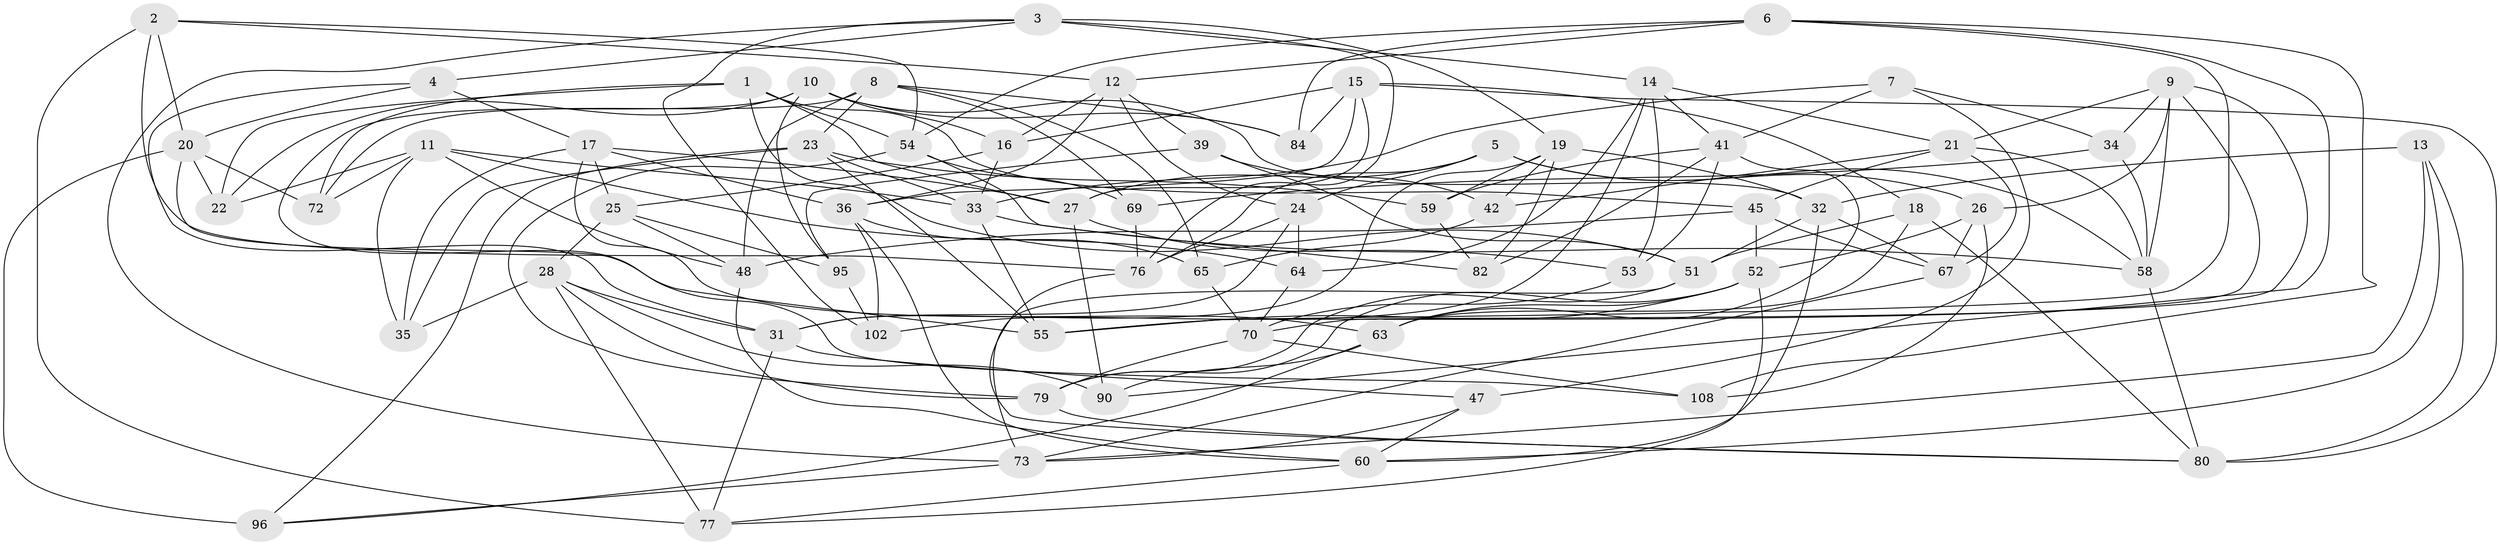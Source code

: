 // Generated by graph-tools (version 1.1) at 2025/52/02/27/25 19:52:32]
// undirected, 67 vertices, 173 edges
graph export_dot {
graph [start="1"]
  node [color=gray90,style=filled];
  1 [super="+44"];
  2 [super="+71"];
  3 [super="+49"];
  4;
  5 [super="+83"];
  6 [super="+105"];
  7;
  8 [super="+88"];
  9 [super="+109"];
  10 [super="+61"];
  11 [super="+46"];
  12 [super="+50"];
  13;
  14 [super="+98"];
  15 [super="+101"];
  16 [super="+107"];
  17 [super="+43"];
  18;
  19 [super="+75"];
  20 [super="+56"];
  21 [super="+29"];
  22;
  23 [super="+74"];
  24 [super="+40"];
  25 [super="+91"];
  26 [super="+30"];
  27 [super="+38"];
  28 [super="+86"];
  31 [super="+37"];
  32 [super="+111"];
  33 [super="+94"];
  34;
  35;
  36 [super="+99"];
  39;
  41 [super="+62"];
  42;
  45 [super="+104"];
  47;
  48 [super="+93"];
  51 [super="+68"];
  52 [super="+85"];
  53;
  54 [super="+57"];
  55 [super="+106"];
  58 [super="+97"];
  59;
  60 [super="+103"];
  63 [super="+66"];
  64;
  65;
  67 [super="+92"];
  69;
  70 [super="+89"];
  72;
  73 [super="+78"];
  76 [super="+100"];
  77 [super="+81"];
  79 [super="+110"];
  80 [super="+87"];
  82;
  84;
  90;
  95;
  96;
  102;
  108;
  1 -- 22;
  1 -- 54;
  1 -- 27;
  1 -- 72;
  1 -- 51;
  1 -- 45;
  2 -- 20;
  2 -- 12;
  2 -- 54;
  2 -- 76;
  2 -- 77 [weight=2];
  3 -- 4;
  3 -- 76;
  3 -- 19;
  3 -- 73;
  3 -- 102;
  3 -- 14;
  4 -- 31;
  4 -- 17;
  4 -- 20;
  5 -- 76;
  5 -- 27;
  5 -- 26;
  5 -- 24 [weight=2];
  5 -- 58;
  6 -- 84;
  6 -- 54;
  6 -- 108;
  6 -- 90;
  6 -- 12;
  6 -- 55;
  7 -- 34;
  7 -- 47;
  7 -- 41;
  7 -- 33;
  8 -- 84;
  8 -- 72;
  8 -- 48;
  8 -- 65;
  8 -- 69;
  8 -- 23;
  9 -- 34;
  9 -- 70;
  9 -- 26;
  9 -- 55;
  9 -- 58;
  9 -- 21;
  10 -- 32;
  10 -- 95;
  10 -- 16;
  10 -- 108;
  10 -- 22;
  10 -- 84;
  11 -- 33;
  11 -- 72;
  11 -- 64;
  11 -- 48;
  11 -- 35;
  11 -- 22;
  12 -- 39;
  12 -- 36;
  12 -- 24;
  12 -- 16;
  13 -- 80;
  13 -- 73;
  13 -- 60;
  13 -- 32;
  14 -- 41;
  14 -- 102;
  14 -- 64;
  14 -- 53;
  14 -- 21;
  15 -- 18;
  15 -- 84;
  15 -- 27;
  15 -- 80;
  15 -- 36;
  15 -- 16;
  16 -- 25 [weight=2];
  16 -- 33;
  17 -- 27;
  17 -- 25;
  17 -- 35;
  17 -- 36;
  17 -- 63;
  18 -- 51;
  18 -- 80;
  18 -- 63;
  19 -- 59;
  19 -- 82;
  19 -- 42;
  19 -- 31;
  19 -- 32;
  20 -- 22;
  20 -- 96;
  20 -- 72;
  20 -- 55;
  21 -- 45;
  21 -- 42;
  21 -- 58;
  21 -- 67;
  23 -- 35;
  23 -- 59;
  23 -- 96;
  23 -- 33;
  23 -- 55;
  24 -- 64;
  24 -- 76;
  24 -- 31;
  25 -- 48;
  25 -- 28;
  25 -- 95;
  26 -- 108;
  26 -- 67 [weight=2];
  26 -- 52;
  27 -- 53;
  27 -- 90;
  28 -- 79;
  28 -- 90;
  28 -- 35;
  28 -- 77;
  28 -- 31;
  31 -- 47;
  31 -- 77;
  32 -- 60;
  32 -- 67;
  32 -- 51;
  33 -- 55;
  33 -- 58;
  34 -- 69;
  34 -- 58;
  36 -- 102;
  36 -- 65;
  36 -- 60;
  39 -- 42;
  39 -- 95;
  39 -- 51;
  41 -- 59;
  41 -- 82;
  41 -- 53;
  41 -- 63;
  42 -- 65;
  45 -- 48 [weight=2];
  45 -- 67;
  45 -- 52;
  47 -- 60;
  47 -- 73;
  48 -- 60;
  51 -- 73;
  51 -- 79;
  52 -- 55;
  52 -- 77;
  52 -- 79;
  52 -- 63;
  53 -- 70;
  54 -- 69;
  54 -- 79;
  54 -- 82;
  58 -- 80;
  59 -- 82;
  60 -- 77;
  63 -- 96;
  63 -- 90;
  64 -- 70;
  65 -- 70;
  67 -- 73;
  69 -- 76;
  70 -- 79;
  70 -- 108;
  73 -- 96;
  76 -- 80;
  79 -- 80;
  95 -- 102;
}
